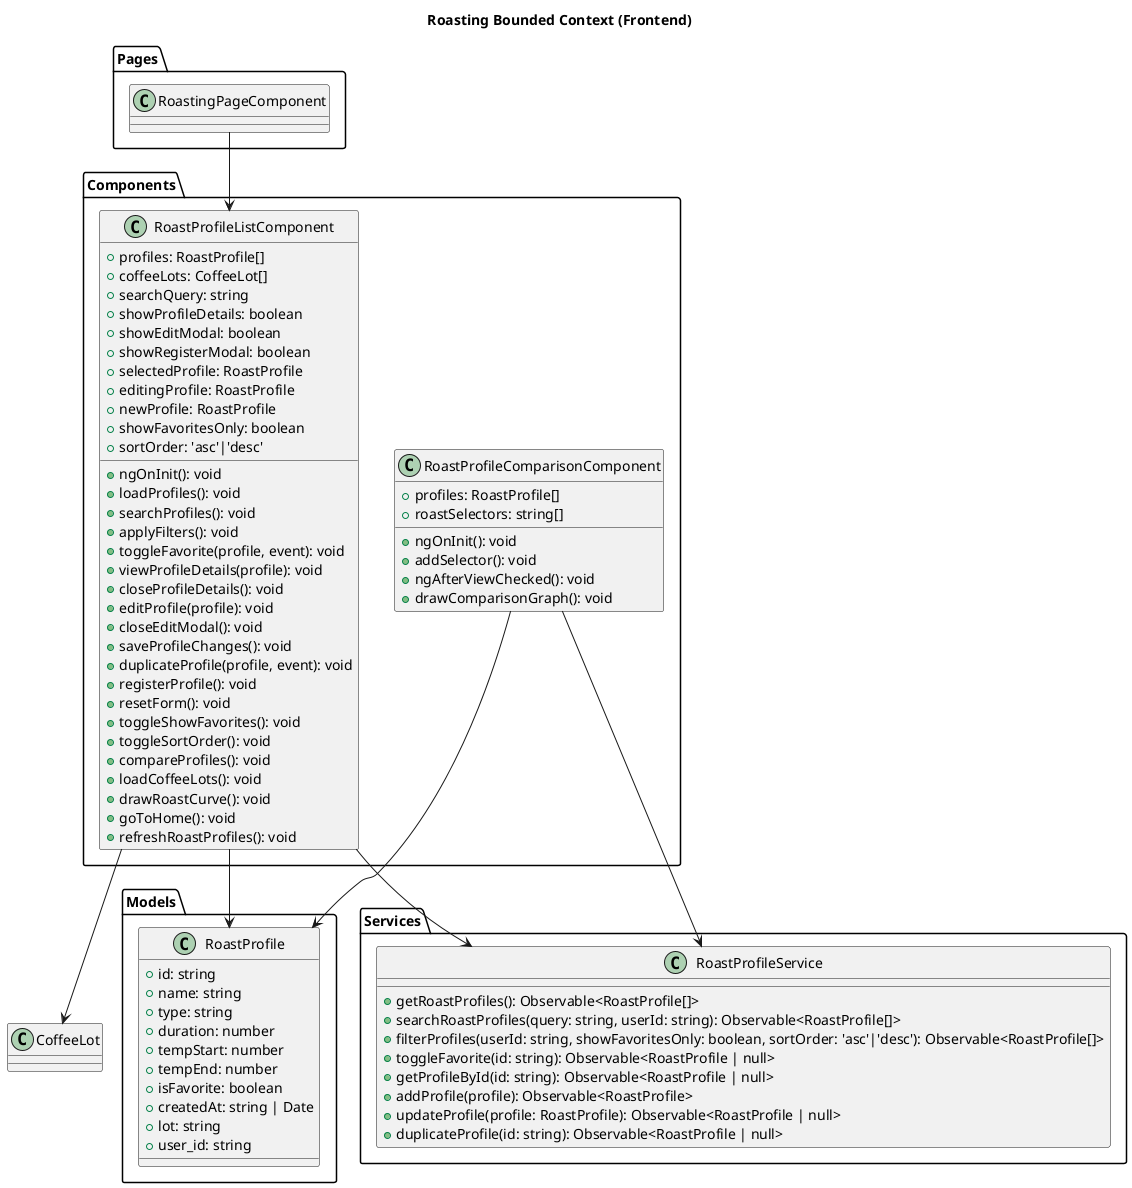 @startuml
title Roasting Bounded Context (Frontend)

' ==== MODEL ====
package "Models" {
  class RoastProfile {
    +id: string
    +name: string
    +type: string
    +duration: number
    +tempStart: number
    +tempEnd: number
    +isFavorite: boolean
    +createdAt: string | Date
    +lot: string
    +user_id: string
  }
}

' ==== SERVICES ====
package "Services" {
  class RoastProfileService {
    +getRoastProfiles(): Observable<RoastProfile[]>
    +searchRoastProfiles(query: string, userId: string): Observable<RoastProfile[]>
    +filterProfiles(userId: string, showFavoritesOnly: boolean, sortOrder: 'asc'|'desc'): Observable<RoastProfile[]>
    +toggleFavorite(id: string): Observable<RoastProfile | null>
    +getProfileById(id: string): Observable<RoastProfile | null>
    +addProfile(profile): Observable<RoastProfile>
    +updateProfile(profile: RoastProfile): Observable<RoastProfile | null>
    +duplicateProfile(id: string): Observable<RoastProfile | null>
  }
}

' ==== COMPONENTS ====
package "Components" {
  class RoastProfileListComponent {
    +profiles: RoastProfile[]
    +coffeeLots: CoffeeLot[]
    +searchQuery: string
    +showProfileDetails: boolean
    +showEditModal: boolean
    +showRegisterModal: boolean
    +selectedProfile: RoastProfile
    +editingProfile: RoastProfile
    +newProfile: RoastProfile
    +showFavoritesOnly: boolean
    +sortOrder: 'asc'|'desc'
    +ngOnInit(): void
    +loadProfiles(): void
    +searchProfiles(): void
    +applyFilters(): void
    +toggleFavorite(profile, event): void
    +viewProfileDetails(profile): void
    +closeProfileDetails(): void
    +editProfile(profile): void
    +closeEditModal(): void
    +saveProfileChanges(): void
    +duplicateProfile(profile, event): void
    +registerProfile(): void
    +resetForm(): void
    +toggleShowFavorites(): void
    +toggleSortOrder(): void
    +compareProfiles(): void
    +loadCoffeeLots(): void
    +drawRoastCurve(): void
    +goToHome(): void
    +refreshRoastProfiles(): void
  }
  class RoastProfileComparisonComponent {
    +profiles: RoastProfile[]
    +roastSelectors: string[]
    +ngOnInit(): void
    +addSelector(): void
    +ngAfterViewChecked(): void
    +drawComparisonGraph(): void
  }
}

' ==== PAGES ====
package "Pages" {
  class RoastingPageComponent
}

' ==== RELATIONSHIPS ====
RoastProfileListComponent --> RoastProfileService
RoastProfileListComponent --> RoastProfile
RoastProfileListComponent --> CoffeeLot
RoastProfileComparisonComponent --> RoastProfileService
RoastProfileComparisonComponent --> RoastProfile
RoastingPageComponent --> RoastProfileListComponent

@enduml

